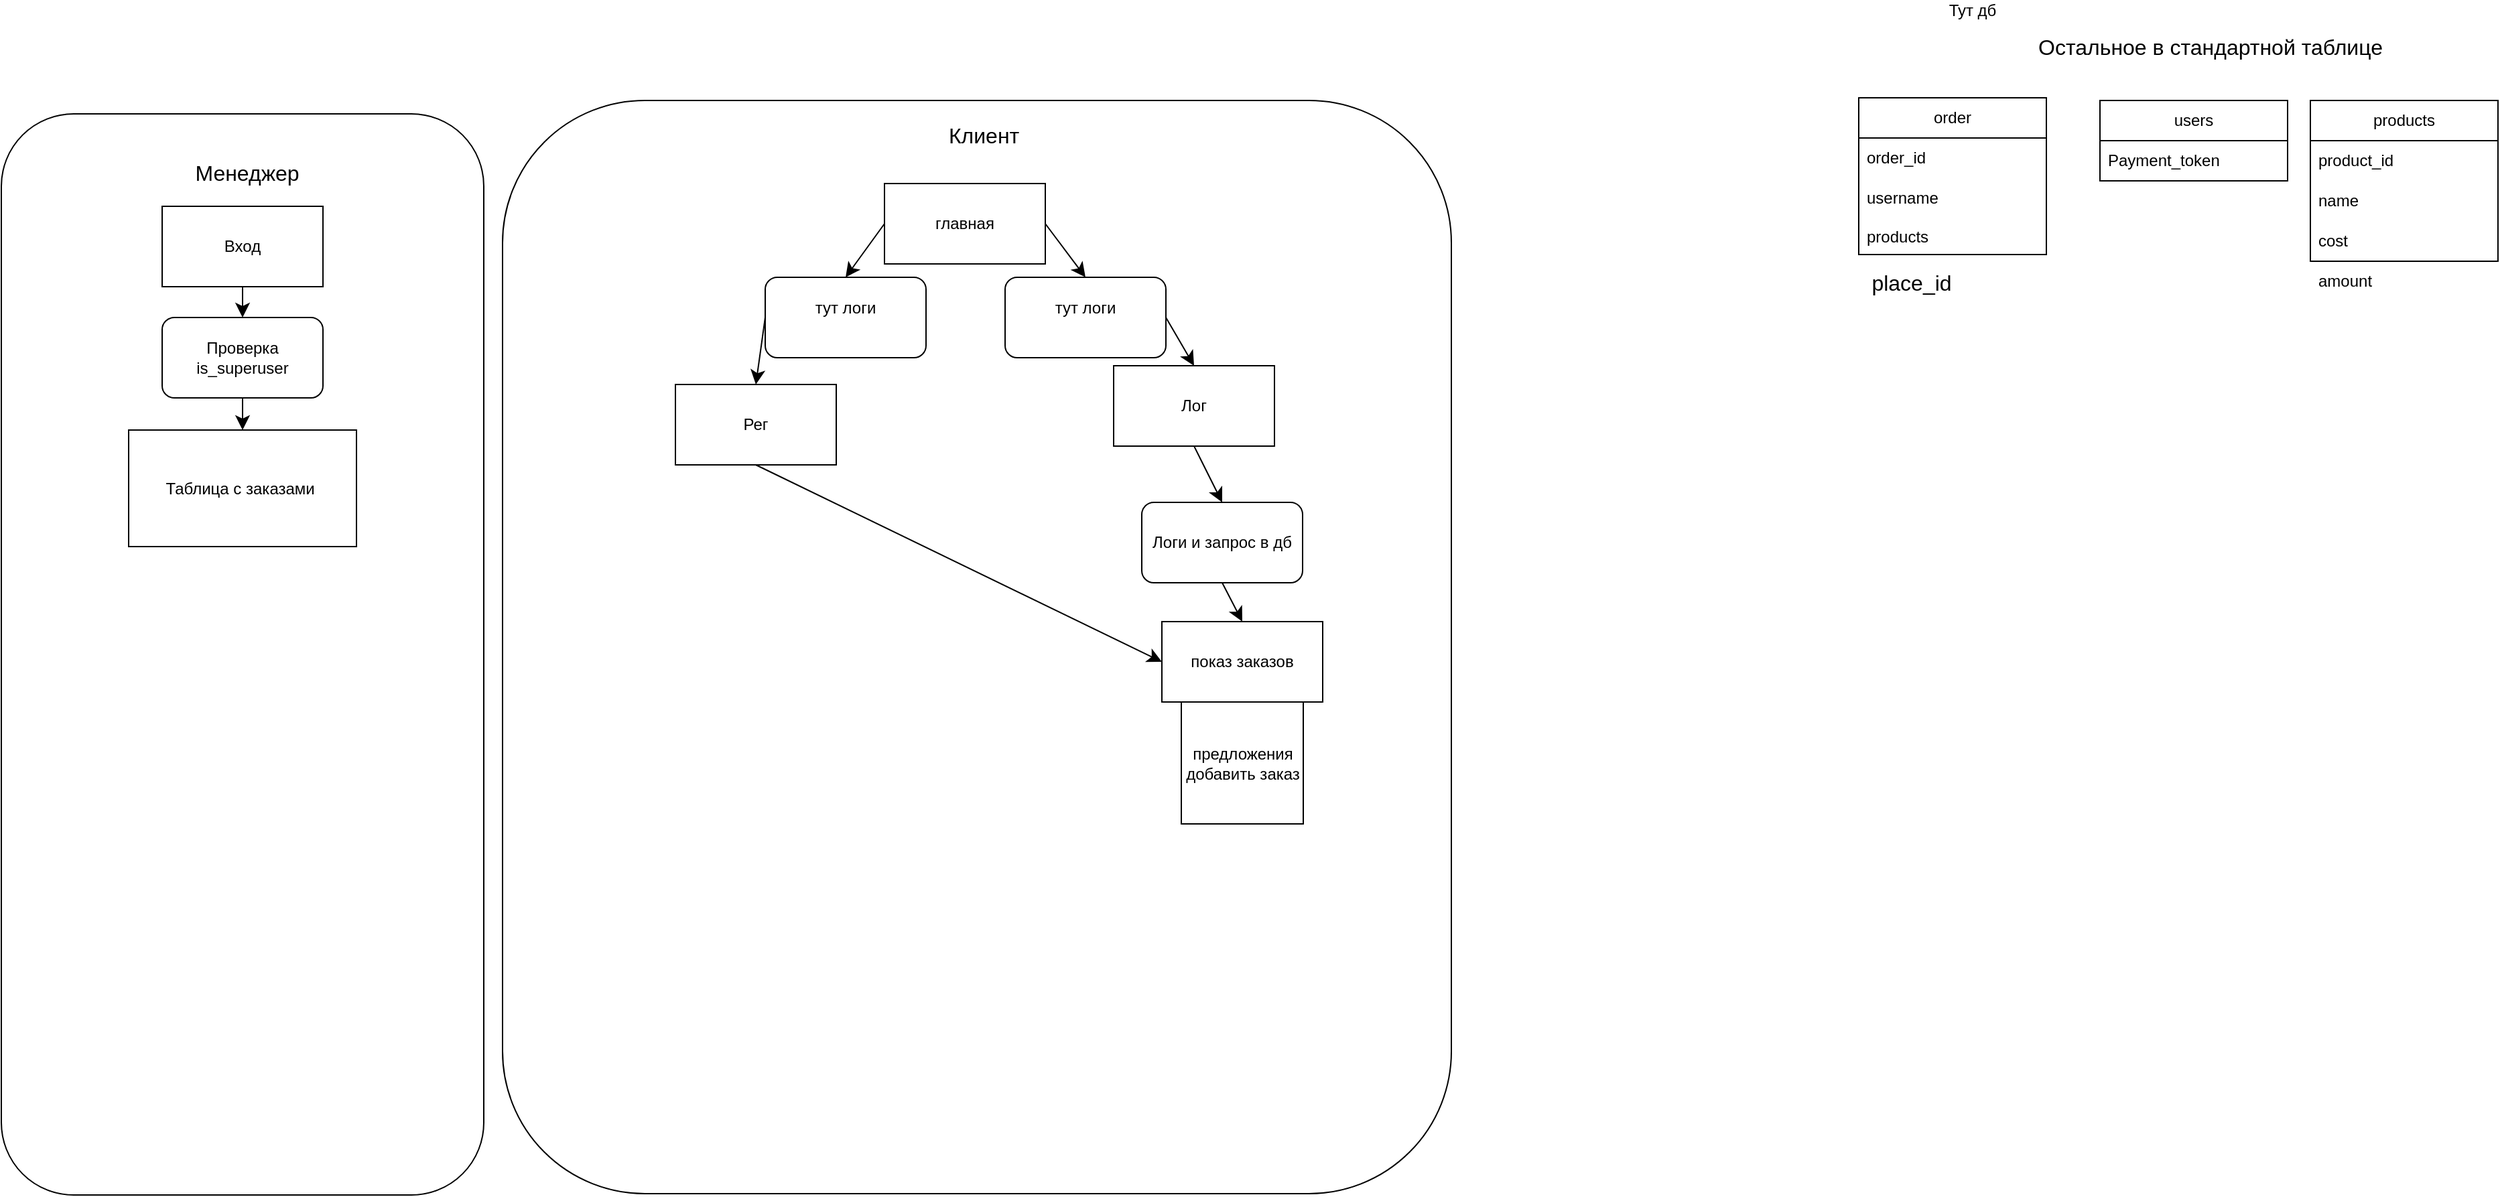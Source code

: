 <mxfile version="26.2.3">
  <diagram name="Страница — 1" id="76bo_cTdKxFD82bV4_EB">
    <mxGraphModel dx="2312" dy="2792" grid="0" gridSize="10" guides="1" tooltips="1" connect="1" arrows="1" fold="1" page="0" pageScale="1" pageWidth="827" pageHeight="1169" math="0" shadow="0">
      <root>
        <mxCell id="0" />
        <mxCell id="1" parent="0" />
        <mxCell id="NnkHstzrRsLDRzWp3D6d-5" value="" style="rounded=1;whiteSpace=wrap;html=1;" vertex="1" parent="1">
          <mxGeometry x="-86" y="-45" width="708" height="816" as="geometry" />
        </mxCell>
        <mxCell id="cx3Z5t4z99lbhJJ9GhjB-1" value="главная" style="rounded=0;whiteSpace=wrap;html=1;" parent="1" vertex="1">
          <mxGeometry x="199" y="17" width="120" height="60" as="geometry" />
        </mxCell>
        <mxCell id="cx3Z5t4z99lbhJJ9GhjB-2" value="Лог" style="rounded=0;whiteSpace=wrap;html=1;" parent="1" vertex="1">
          <mxGeometry x="370" y="153" width="120" height="60" as="geometry" />
        </mxCell>
        <mxCell id="cx3Z5t4z99lbhJJ9GhjB-3" value="Рег" style="rounded=0;whiteSpace=wrap;html=1;" parent="1" vertex="1">
          <mxGeometry x="43" y="167" width="120" height="60" as="geometry" />
        </mxCell>
        <mxCell id="cx3Z5t4z99lbhJJ9GhjB-8" value="" style="endArrow=classic;html=1;rounded=0;fontSize=12;startSize=8;endSize=8;curved=1;entryX=0.5;entryY=0;entryDx=0;entryDy=0;exitX=0;exitY=0.5;exitDx=0;exitDy=0;" parent="1" source="cx3Z5t4z99lbhJJ9GhjB-11" target="cx3Z5t4z99lbhJJ9GhjB-3" edge="1">
          <mxGeometry width="50" height="50" relative="1" as="geometry">
            <mxPoint x="116" y="90" as="sourcePoint" />
            <mxPoint x="166" y="40" as="targetPoint" />
          </mxGeometry>
        </mxCell>
        <mxCell id="cx3Z5t4z99lbhJJ9GhjB-9" value="" style="endArrow=classic;html=1;rounded=0;fontSize=12;startSize=8;endSize=8;curved=1;entryX=0.5;entryY=0;entryDx=0;entryDy=0;exitX=1;exitY=0.5;exitDx=0;exitDy=0;" parent="1" source="cx3Z5t4z99lbhJJ9GhjB-12" target="cx3Z5t4z99lbhJJ9GhjB-2" edge="1">
          <mxGeometry width="50" height="50" relative="1" as="geometry">
            <mxPoint x="168" y="224" as="sourcePoint" />
            <mxPoint x="218" y="174" as="targetPoint" />
          </mxGeometry>
        </mxCell>
        <mxCell id="cx3Z5t4z99lbhJJ9GhjB-13" value="показ заказов" style="rounded=0;whiteSpace=wrap;html=1;" parent="1" vertex="1">
          <mxGeometry x="406" y="344" width="120" height="60" as="geometry" />
        </mxCell>
        <mxCell id="cx3Z5t4z99lbhJJ9GhjB-15" value="предложения добавить заказ" style="whiteSpace=wrap;html=1;aspect=fixed;" parent="1" vertex="1">
          <mxGeometry x="420.5" y="404" width="91" height="91" as="geometry" />
        </mxCell>
        <mxCell id="cx3Z5t4z99lbhJJ9GhjB-16" value="" style="endArrow=classic;html=1;rounded=0;fontSize=12;startSize=8;endSize=8;curved=1;exitX=0.5;exitY=1;exitDx=0;exitDy=0;entryX=0.5;entryY=0;entryDx=0;entryDy=0;" parent="1" source="cx3Z5t4z99lbhJJ9GhjB-14" target="cx3Z5t4z99lbhJJ9GhjB-13" edge="1">
          <mxGeometry width="50" height="50" relative="1" as="geometry">
            <mxPoint x="508" y="258" as="sourcePoint" />
            <mxPoint x="558" y="208" as="targetPoint" />
          </mxGeometry>
        </mxCell>
        <mxCell id="cx3Z5t4z99lbhJJ9GhjB-18" value="order" style="swimlane;fontStyle=0;childLayout=stackLayout;horizontal=1;startSize=30;horizontalStack=0;resizeParent=1;resizeParentMax=0;resizeLast=0;collapsible=1;marginBottom=0;whiteSpace=wrap;html=1;" parent="1" vertex="1">
          <mxGeometry x="926" y="-47" width="140" height="117" as="geometry">
            <mxRectangle x="926" y="-47" width="63" height="30" as="alternateBounds" />
          </mxGeometry>
        </mxCell>
        <mxCell id="cx3Z5t4z99lbhJJ9GhjB-19" value="order_id" style="text;strokeColor=none;fillColor=none;align=left;verticalAlign=middle;spacingLeft=4;spacingRight=4;overflow=hidden;points=[[0,0.5],[1,0.5]];portConstraint=eastwest;rotatable=0;whiteSpace=wrap;html=1;" parent="cx3Z5t4z99lbhJJ9GhjB-18" vertex="1">
          <mxGeometry y="30" width="140" height="30" as="geometry" />
        </mxCell>
        <mxCell id="cx3Z5t4z99lbhJJ9GhjB-20" value="username" style="text;strokeColor=none;fillColor=none;align=left;verticalAlign=middle;spacingLeft=4;spacingRight=4;overflow=hidden;points=[[0,0.5],[1,0.5]];portConstraint=eastwest;rotatable=0;whiteSpace=wrap;html=1;" parent="cx3Z5t4z99lbhJJ9GhjB-18" vertex="1">
          <mxGeometry y="60" width="140" height="30" as="geometry" />
        </mxCell>
        <mxCell id="cx3Z5t4z99lbhJJ9GhjB-21" value="products" style="text;strokeColor=none;fillColor=none;align=left;verticalAlign=middle;spacingLeft=4;spacingRight=4;overflow=hidden;points=[[0,0.5],[1,0.5]];portConstraint=eastwest;rotatable=0;whiteSpace=wrap;html=1;" parent="cx3Z5t4z99lbhJJ9GhjB-18" vertex="1">
          <mxGeometry y="90" width="140" height="27" as="geometry" />
        </mxCell>
        <mxCell id="cx3Z5t4z99lbhJJ9GhjB-22" value="Тут дб&lt;div&gt;&lt;br&gt;&lt;/div&gt;" style="text;html=1;align=center;verticalAlign=middle;whiteSpace=wrap;rounded=0;" parent="1" vertex="1">
          <mxGeometry x="981" y="-120" width="60" height="30" as="geometry" />
        </mxCell>
        <mxCell id="DWacJJg4VQyoYq9Jz0QU-1" value="users" style="swimlane;fontStyle=0;childLayout=stackLayout;horizontal=1;startSize=30;horizontalStack=0;resizeParent=1;resizeParentMax=0;resizeLast=0;collapsible=1;marginBottom=0;whiteSpace=wrap;html=1;" parent="1" vertex="1">
          <mxGeometry x="1106" y="-45" width="140" height="60" as="geometry">
            <mxRectangle x="926" y="-47" width="63" height="30" as="alternateBounds" />
          </mxGeometry>
        </mxCell>
        <mxCell id="DWacJJg4VQyoYq9Jz0QU-3" value="Payment_token" style="text;strokeColor=none;fillColor=none;align=left;verticalAlign=middle;spacingLeft=4;spacingRight=4;overflow=hidden;points=[[0,0.5],[1,0.5]];portConstraint=eastwest;rotatable=0;whiteSpace=wrap;html=1;" parent="DWacJJg4VQyoYq9Jz0QU-1" vertex="1">
          <mxGeometry y="30" width="140" height="30" as="geometry" />
        </mxCell>
        <mxCell id="DWacJJg4VQyoYq9Jz0QU-11" value="products" style="swimlane;fontStyle=0;childLayout=stackLayout;horizontal=1;startSize=30;horizontalStack=0;resizeParent=1;resizeParentMax=0;resizeLast=0;collapsible=1;marginBottom=0;whiteSpace=wrap;html=1;" parent="1" vertex="1">
          <mxGeometry x="1263" y="-45" width="140" height="120" as="geometry">
            <mxRectangle x="926" y="-47" width="63" height="30" as="alternateBounds" />
          </mxGeometry>
        </mxCell>
        <mxCell id="DWacJJg4VQyoYq9Jz0QU-12" value="product_id" style="text;strokeColor=none;fillColor=none;align=left;verticalAlign=middle;spacingLeft=4;spacingRight=4;overflow=hidden;points=[[0,0.5],[1,0.5]];portConstraint=eastwest;rotatable=0;whiteSpace=wrap;html=1;" parent="DWacJJg4VQyoYq9Jz0QU-11" vertex="1">
          <mxGeometry y="30" width="140" height="30" as="geometry" />
        </mxCell>
        <mxCell id="DWacJJg4VQyoYq9Jz0QU-13" value="name" style="text;strokeColor=none;fillColor=none;align=left;verticalAlign=middle;spacingLeft=4;spacingRight=4;overflow=hidden;points=[[0,0.5],[1,0.5]];portConstraint=eastwest;rotatable=0;whiteSpace=wrap;html=1;" parent="DWacJJg4VQyoYq9Jz0QU-11" vertex="1">
          <mxGeometry y="60" width="140" height="30" as="geometry" />
        </mxCell>
        <mxCell id="DWacJJg4VQyoYq9Jz0QU-14" value="cost" style="text;strokeColor=none;fillColor=none;align=left;verticalAlign=middle;spacingLeft=4;spacingRight=4;overflow=hidden;points=[[0,0.5],[1,0.5]];portConstraint=eastwest;rotatable=0;whiteSpace=wrap;html=1;" parent="DWacJJg4VQyoYq9Jz0QU-11" vertex="1">
          <mxGeometry y="90" width="140" height="30" as="geometry" />
        </mxCell>
        <mxCell id="DWacJJg4VQyoYq9Jz0QU-15" value="amount" style="text;strokeColor=none;fillColor=none;align=left;verticalAlign=middle;spacingLeft=4;spacingRight=4;overflow=hidden;points=[[0,0.5],[1,0.5]];portConstraint=eastwest;rotatable=0;whiteSpace=wrap;html=1;" parent="1" vertex="1">
          <mxGeometry x="1263" y="75" width="140" height="30" as="geometry" />
        </mxCell>
        <mxCell id="NnkHstzrRsLDRzWp3D6d-1" value="" style="endArrow=classic;html=1;rounded=0;fontSize=12;startSize=8;endSize=8;curved=1;exitX=0.5;exitY=1;exitDx=0;exitDy=0;entryX=0.5;entryY=0;entryDx=0;entryDy=0;" edge="1" parent="1" source="cx3Z5t4z99lbhJJ9GhjB-2" target="cx3Z5t4z99lbhJJ9GhjB-14">
          <mxGeometry width="50" height="50" relative="1" as="geometry">
            <mxPoint x="389" y="223" as="sourcePoint" />
            <mxPoint x="444" y="343" as="targetPoint" />
          </mxGeometry>
        </mxCell>
        <mxCell id="cx3Z5t4z99lbhJJ9GhjB-14" value="Логи и запрос в дб" style="rounded=1;whiteSpace=wrap;html=1;" parent="1" vertex="1">
          <mxGeometry x="391" y="255" width="120" height="60" as="geometry" />
        </mxCell>
        <mxCell id="NnkHstzrRsLDRzWp3D6d-2" value="" style="endArrow=classic;html=1;rounded=0;fontSize=12;startSize=8;endSize=8;curved=1;entryX=0.5;entryY=0;entryDx=0;entryDy=0;exitX=1;exitY=0.5;exitDx=0;exitDy=0;" edge="1" parent="1" source="cx3Z5t4z99lbhJJ9GhjB-1" target="cx3Z5t4z99lbhJJ9GhjB-12">
          <mxGeometry width="50" height="50" relative="1" as="geometry">
            <mxPoint x="319" y="47" as="sourcePoint" />
            <mxPoint x="389" y="163" as="targetPoint" />
          </mxGeometry>
        </mxCell>
        <mxCell id="cx3Z5t4z99lbhJJ9GhjB-12" value="тут логи&lt;div&gt;&lt;br&gt;&lt;/div&gt;" style="rounded=1;whiteSpace=wrap;html=1;" parent="1" vertex="1">
          <mxGeometry x="289" y="87" width="120" height="60" as="geometry" />
        </mxCell>
        <mxCell id="NnkHstzrRsLDRzWp3D6d-3" value="" style="endArrow=classic;html=1;rounded=0;fontSize=12;startSize=8;endSize=8;curved=1;entryX=0.5;entryY=0;entryDx=0;entryDy=0;exitX=0;exitY=0.5;exitDx=0;exitDy=0;" edge="1" parent="1" source="cx3Z5t4z99lbhJJ9GhjB-1" target="cx3Z5t4z99lbhJJ9GhjB-11">
          <mxGeometry width="50" height="50" relative="1" as="geometry">
            <mxPoint x="199" y="47" as="sourcePoint" />
            <mxPoint x="143" y="163" as="targetPoint" />
          </mxGeometry>
        </mxCell>
        <mxCell id="cx3Z5t4z99lbhJJ9GhjB-11" value="тут логи&lt;div&gt;&lt;br&gt;&lt;/div&gt;" style="rounded=1;whiteSpace=wrap;html=1;" parent="1" vertex="1">
          <mxGeometry x="110" y="87" width="120" height="60" as="geometry" />
        </mxCell>
        <mxCell id="NnkHstzrRsLDRzWp3D6d-6" value="Клиент&amp;nbsp;" style="text;html=1;align=center;verticalAlign=middle;resizable=0;points=[];autosize=1;strokeColor=none;fillColor=none;fontSize=16;" vertex="1" parent="1">
          <mxGeometry x="236" y="-35" width="77" height="31" as="geometry" />
        </mxCell>
        <mxCell id="NnkHstzrRsLDRzWp3D6d-10" value="" style="group" vertex="1" connectable="0" parent="1">
          <mxGeometry x="-457" y="-35" width="360" height="807" as="geometry" />
        </mxCell>
        <mxCell id="NnkHstzrRsLDRzWp3D6d-7" value="" style="rounded=1;whiteSpace=wrap;html=1;" vertex="1" parent="NnkHstzrRsLDRzWp3D6d-10">
          <mxGeometry x="-3" width="360" height="807" as="geometry" />
        </mxCell>
        <mxCell id="NnkHstzrRsLDRzWp3D6d-9" value="Таблица с заказами&amp;nbsp;" style="whiteSpace=wrap;html=1;" vertex="1" parent="NnkHstzrRsLDRzWp3D6d-10">
          <mxGeometry x="92" y="236" width="170" height="87" as="geometry" />
        </mxCell>
        <mxCell id="NnkHstzrRsLDRzWp3D6d-8" value="Менеджер" style="text;html=1;align=center;verticalAlign=middle;resizable=0;points=[];autosize=1;strokeColor=none;fillColor=none;fontSize=16;" vertex="1" parent="NnkHstzrRsLDRzWp3D6d-10">
          <mxGeometry x="131" y="28" width="98" height="31" as="geometry" />
        </mxCell>
        <mxCell id="NnkHstzrRsLDRzWp3D6d-13" value="Вход" style="whiteSpace=wrap;html=1;" vertex="1" parent="NnkHstzrRsLDRzWp3D6d-10">
          <mxGeometry x="117" y="69" width="120" height="60" as="geometry" />
        </mxCell>
        <mxCell id="NnkHstzrRsLDRzWp3D6d-14" value="" style="edgeStyle=none;orthogonalLoop=1;jettySize=auto;html=1;rounded=0;fontSize=12;startSize=8;endSize=8;curved=1;exitX=0.5;exitY=1;exitDx=0;exitDy=0;" edge="1" parent="NnkHstzrRsLDRzWp3D6d-10" source="NnkHstzrRsLDRzWp3D6d-16" target="NnkHstzrRsLDRzWp3D6d-9">
          <mxGeometry width="140" relative="1" as="geometry">
            <mxPoint x="184" y="171" as="sourcePoint" />
            <mxPoint x="173" y="209" as="targetPoint" />
            <Array as="points" />
          </mxGeometry>
        </mxCell>
        <mxCell id="NnkHstzrRsLDRzWp3D6d-16" value="Проверка is_superuser" style="rounded=1;whiteSpace=wrap;html=1;" vertex="1" parent="NnkHstzrRsLDRzWp3D6d-10">
          <mxGeometry x="117" y="152" width="120" height="60" as="geometry" />
        </mxCell>
        <mxCell id="NnkHstzrRsLDRzWp3D6d-17" value="" style="edgeStyle=none;orthogonalLoop=1;jettySize=auto;html=1;rounded=0;fontSize=12;startSize=8;endSize=8;curved=1;exitX=0.5;exitY=1;exitDx=0;exitDy=0;" edge="1" parent="NnkHstzrRsLDRzWp3D6d-10" source="NnkHstzrRsLDRzWp3D6d-13" target="NnkHstzrRsLDRzWp3D6d-16">
          <mxGeometry width="140" relative="1" as="geometry">
            <mxPoint x="-281" y="82" as="sourcePoint" />
            <mxPoint x="-281" y="189" as="targetPoint" />
            <Array as="points" />
          </mxGeometry>
        </mxCell>
        <mxCell id="NnkHstzrRsLDRzWp3D6d-11" value="place_id" style="text;html=1;align=center;verticalAlign=middle;resizable=0;points=[];autosize=1;strokeColor=none;fillColor=none;fontSize=16;" vertex="1" parent="1">
          <mxGeometry x="926" y="75" width="78" height="31" as="geometry" />
        </mxCell>
        <mxCell id="NnkHstzrRsLDRzWp3D6d-12" value="Остальное в стандартной таблице" style="text;html=1;align=center;verticalAlign=middle;resizable=0;points=[];autosize=1;strokeColor=none;fillColor=none;fontSize=16;" vertex="1" parent="1">
          <mxGeometry x="1048" y="-101" width="280" height="31" as="geometry" />
        </mxCell>
        <mxCell id="NnkHstzrRsLDRzWp3D6d-19" value="" style="edgeStyle=none;orthogonalLoop=1;jettySize=auto;html=1;rounded=0;fontSize=12;startSize=8;endSize=8;curved=1;exitX=0.5;exitY=1;exitDx=0;exitDy=0;entryX=0;entryY=0.5;entryDx=0;entryDy=0;" edge="1" parent="1" source="cx3Z5t4z99lbhJJ9GhjB-3" target="cx3Z5t4z99lbhJJ9GhjB-13">
          <mxGeometry width="140" relative="1" as="geometry">
            <mxPoint x="146" y="920" as="sourcePoint" />
            <mxPoint x="286" y="920" as="targetPoint" />
            <Array as="points" />
          </mxGeometry>
        </mxCell>
      </root>
    </mxGraphModel>
  </diagram>
</mxfile>
